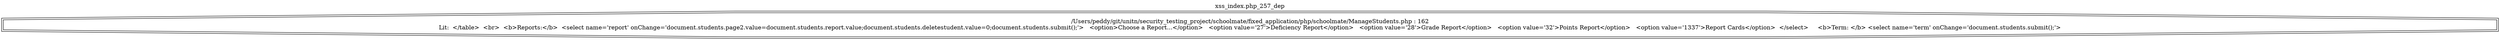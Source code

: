 digraph cfg {
  label="xss_index.php_257_dep";
  labelloc=t;
  n1 [shape=doubleoctagon, label="/Users/peddy/git/unitn/security_testing_project/schoolmate/fixed_application/php/schoolmate/ManageStudents.php : 162\nLit:  </table>  <br>  <b>Reports:</b>  <select name='report' onChange='document.students.page2.value=document.students.report.value;document.students.deletestudent.value=0;document.students.submit();'>   <option>Choose a Report...</option>   <option value='27'>Deficiency Report</option>   <option value='28'>Grade Report</option>   <option value='32'>Points Report</option>   <option value='1337'>Report Cards</option>  </select> &nbsp;&nbsp;&nbsp;&nbsp;<b>Term: </b> <select name='term' onChange='document.students.submit();'>\n"];
}
